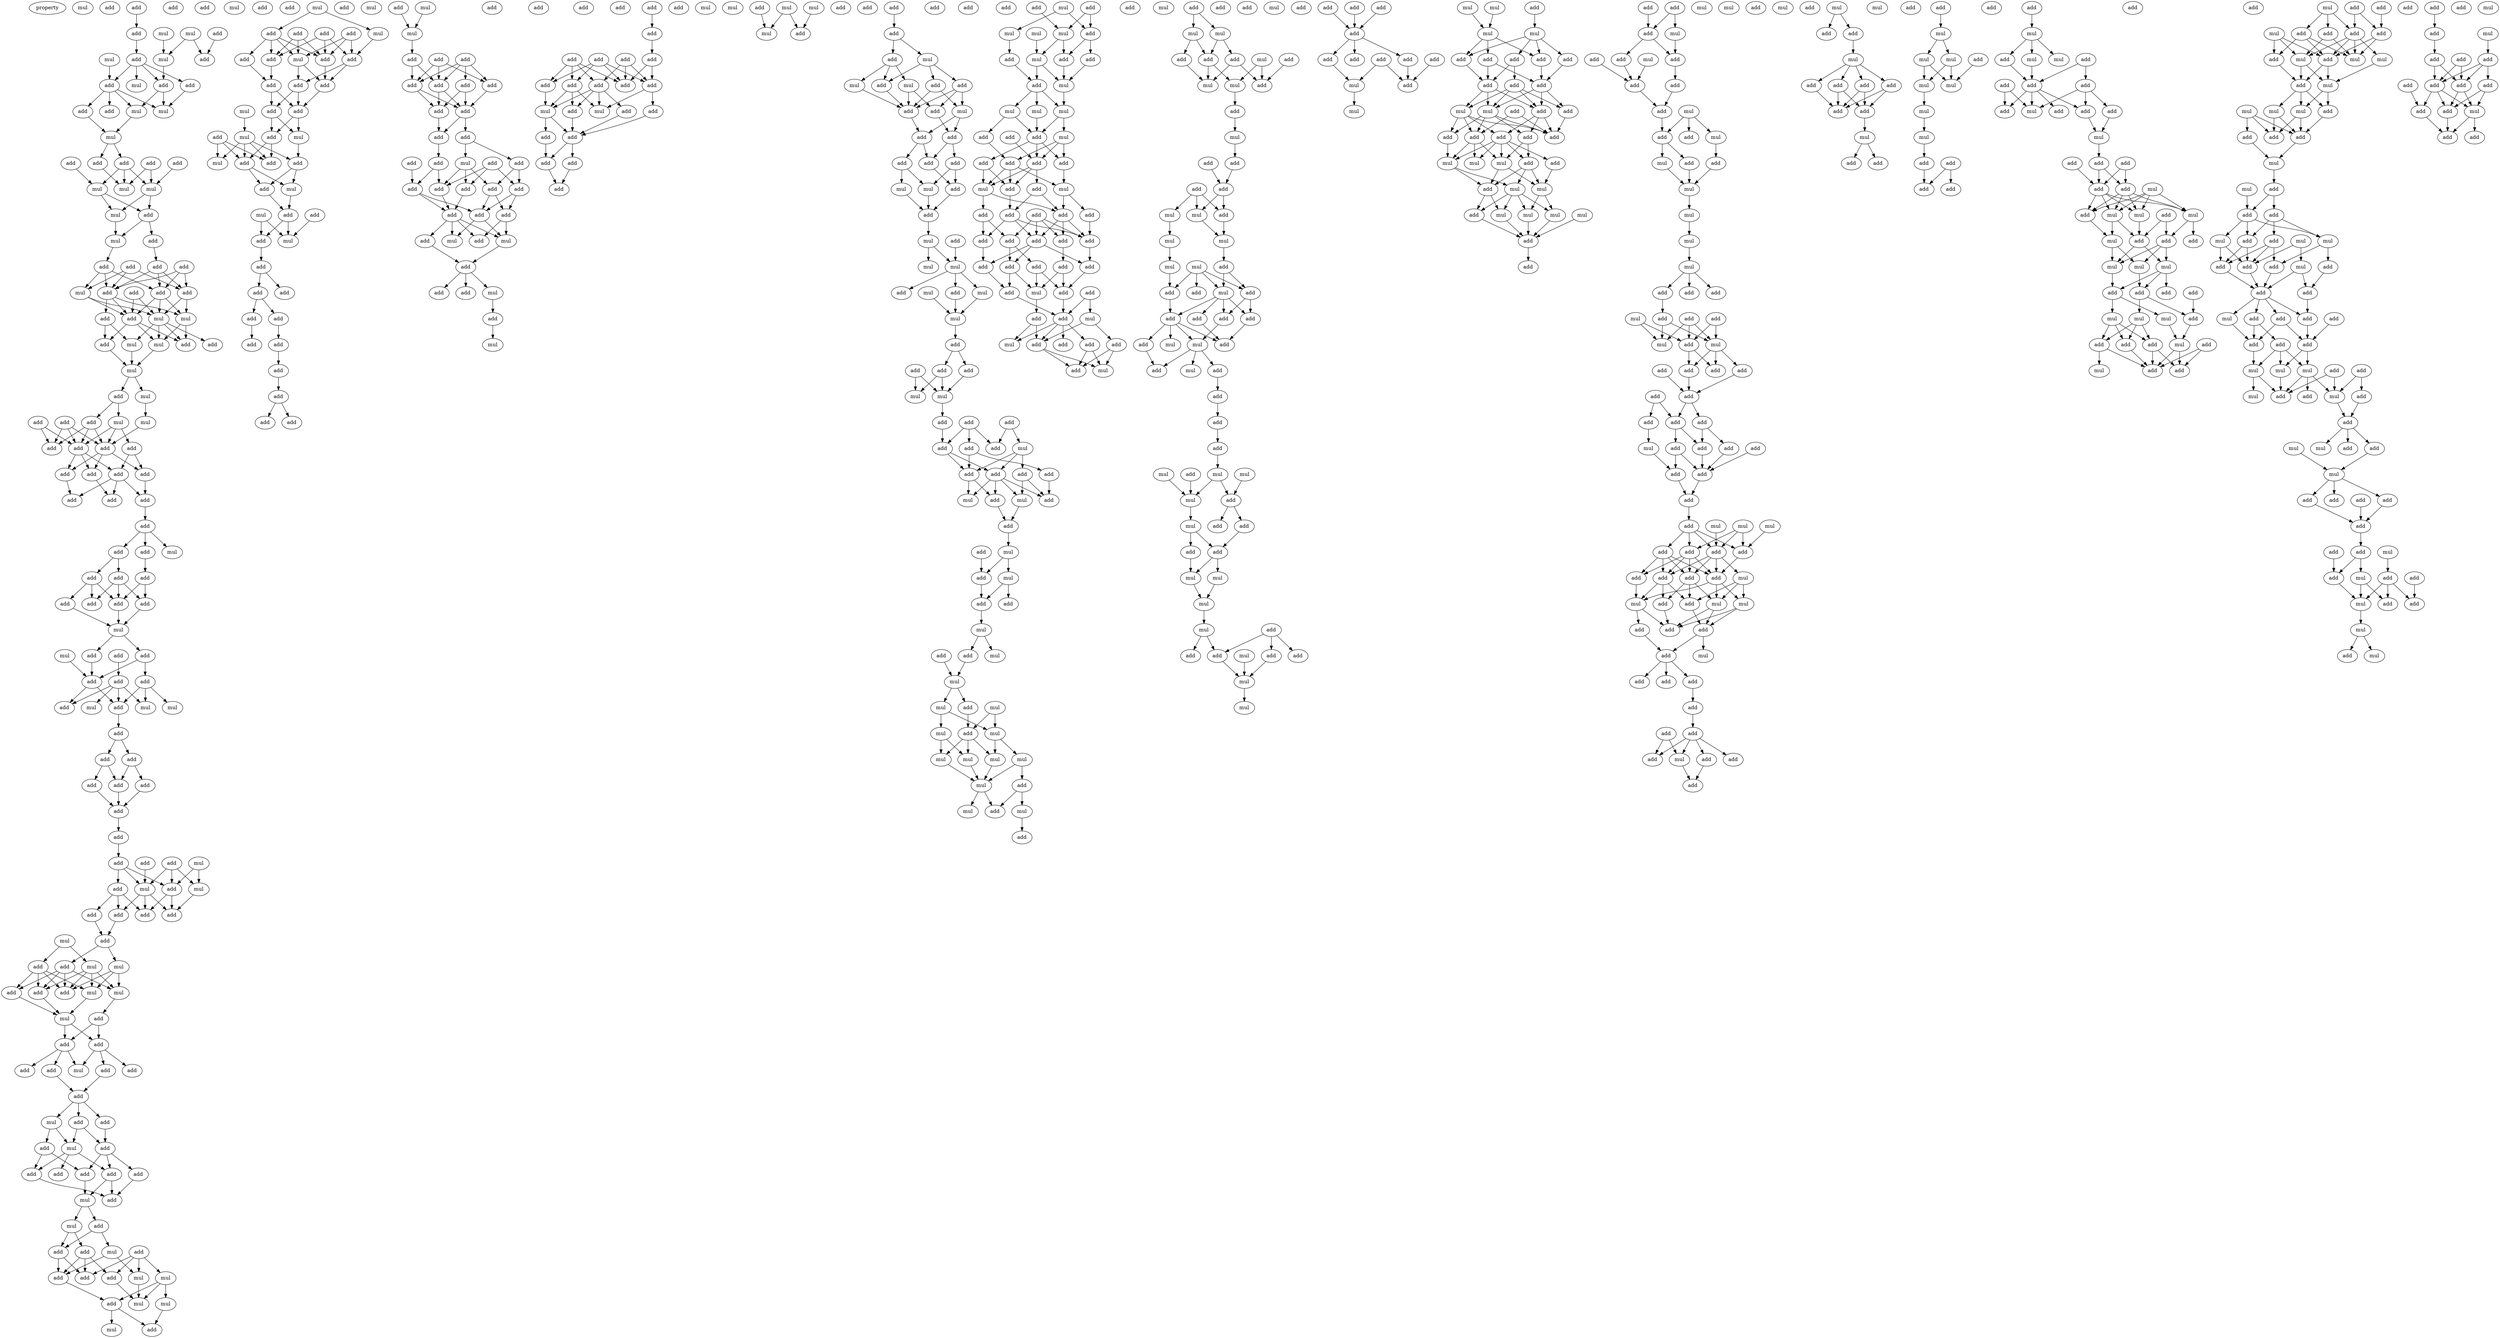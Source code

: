 digraph {
    node [fontcolor=black]
    property [mul=2,lf=1.5]
    0 [ label = mul ];
    1 [ label = add ];
    2 [ label = add ];
    3 [ label = add ];
    4 [ label = mul ];
    5 [ label = mul ];
    6 [ label = add ];
    7 [ label = mul ];
    8 [ label = mul ];
    9 [ label = add ];
    10 [ label = add ];
    11 [ label = add ];
    12 [ label = mul ];
    13 [ label = add ];
    14 [ label = add ];
    15 [ label = add ];
    16 [ label = add ];
    17 [ label = mul ];
    18 [ label = mul ];
    19 [ label = mul ];
    20 [ label = add ];
    21 [ label = add ];
    22 [ label = add ];
    23 [ label = add ];
    24 [ label = add ];
    25 [ label = mul ];
    26 [ label = mul ];
    27 [ label = mul ];
    28 [ label = add ];
    29 [ label = add ];
    30 [ label = mul ];
    31 [ label = mul ];
    32 [ label = add ];
    33 [ label = add ];
    34 [ label = add ];
    35 [ label = add ];
    36 [ label = add ];
    37 [ label = add ];
    38 [ label = mul ];
    39 [ label = add ];
    40 [ label = add ];
    41 [ label = add ];
    42 [ label = mul ];
    43 [ label = mul ];
    44 [ label = add ];
    45 [ label = add ];
    46 [ label = add ];
    47 [ label = add ];
    48 [ label = add ];
    49 [ label = mul ];
    50 [ label = mul ];
    51 [ label = mul ];
    52 [ label = add ];
    53 [ label = mul ];
    54 [ label = add ];
    55 [ label = mul ];
    56 [ label = add ];
    57 [ label = mul ];
    58 [ label = add ];
    59 [ label = add ];
    60 [ label = add ];
    61 [ label = add ];
    62 [ label = add ];
    63 [ label = add ];
    64 [ label = add ];
    65 [ label = add ];
    66 [ label = add ];
    67 [ label = add ];
    68 [ label = add ];
    69 [ label = add ];
    70 [ label = add ];
    71 [ label = add ];
    72 [ label = add ];
    73 [ label = mul ];
    74 [ label = add ];
    75 [ label = add ];
    76 [ label = mul ];
    77 [ label = add ];
    78 [ label = add ];
    79 [ label = add ];
    80 [ label = add ];
    81 [ label = add ];
    82 [ label = add ];
    83 [ label = add ];
    84 [ label = mul ];
    85 [ label = add ];
    86 [ label = add ];
    87 [ label = add ];
    88 [ label = mul ];
    89 [ label = add ];
    90 [ label = add ];
    91 [ label = add ];
    92 [ label = mul ];
    93 [ label = mul ];
    94 [ label = mul ];
    95 [ label = add ];
    96 [ label = add ];
    97 [ label = add ];
    98 [ label = add ];
    99 [ label = add ];
    100 [ label = add ];
    101 [ label = add ];
    102 [ label = add ];
    103 [ label = add ];
    104 [ label = add ];
    105 [ label = add ];
    106 [ label = add ];
    107 [ label = mul ];
    108 [ label = add ];
    109 [ label = mul ];
    110 [ label = add ];
    111 [ label = mul ];
    112 [ label = add ];
    113 [ label = add ];
    114 [ label = add ];
    115 [ label = add ];
    116 [ label = add ];
    117 [ label = add ];
    118 [ label = mul ];
    119 [ label = mul ];
    120 [ label = add ];
    121 [ label = add ];
    122 [ label = mul ];
    123 [ label = add ];
    124 [ label = add ];
    125 [ label = mul ];
    126 [ label = mul ];
    127 [ label = add ];
    128 [ label = add ];
    129 [ label = mul ];
    130 [ label = add ];
    131 [ label = add ];
    132 [ label = add ];
    133 [ label = add ];
    134 [ label = add ];
    135 [ label = add ];
    136 [ label = mul ];
    137 [ label = add ];
    138 [ label = add ];
    139 [ label = mul ];
    140 [ label = add ];
    141 [ label = mul ];
    142 [ label = add ];
    143 [ label = add ];
    144 [ label = add ];
    145 [ label = add ];
    146 [ label = add ];
    147 [ label = add ];
    148 [ label = add ];
    149 [ label = mul ];
    150 [ label = add ];
    151 [ label = add ];
    152 [ label = mul ];
    153 [ label = add ];
    154 [ label = add ];
    155 [ label = add ];
    156 [ label = mul ];
    157 [ label = add ];
    158 [ label = mul ];
    159 [ label = mul ];
    160 [ label = add ];
    161 [ label = add ];
    162 [ label = mul ];
    163 [ label = mul ];
    164 [ label = add ];
    165 [ label = add ];
    166 [ label = mul ];
    167 [ label = add ];
    168 [ label = mul ];
    169 [ label = add ];
    170 [ label = add ];
    171 [ label = add ];
    172 [ label = mul ];
    173 [ label = add ];
    174 [ label = add ];
    175 [ label = add ];
    176 [ label = mul ];
    177 [ label = add ];
    178 [ label = add ];
    179 [ label = add ];
    180 [ label = add ];
    181 [ label = add ];
    182 [ label = add ];
    183 [ label = add ];
    184 [ label = mul ];
    185 [ label = mul ];
    186 [ label = add ];
    187 [ label = mul ];
    188 [ label = add ];
    189 [ label = mul ];
    190 [ label = add ];
    191 [ label = add ];
    192 [ label = add ];
    193 [ label = add ];
    194 [ label = mul ];
    195 [ label = mul ];
    196 [ label = add ];
    197 [ label = add ];
    198 [ label = add ];
    199 [ label = add ];
    200 [ label = mul ];
    201 [ label = mul ];
    202 [ label = add ];
    203 [ label = add ];
    204 [ label = add ];
    205 [ label = add ];
    206 [ label = add ];
    207 [ label = add ];
    208 [ label = add ];
    209 [ label = add ];
    210 [ label = add ];
    211 [ label = add ];
    212 [ label = add ];
    213 [ label = mul ];
    214 [ label = add ];
    215 [ label = mul ];
    216 [ label = add ];
    217 [ label = add ];
    218 [ label = add ];
    219 [ label = add ];
    220 [ label = add ];
    221 [ label = add ];
    222 [ label = add ];
    223 [ label = add ];
    224 [ label = add ];
    225 [ label = add ];
    226 [ label = add ];
    227 [ label = add ];
    228 [ label = add ];
    229 [ label = add ];
    230 [ label = add ];
    231 [ label = mul ];
    232 [ label = add ];
    233 [ label = add ];
    234 [ label = add ];
    235 [ label = add ];
    236 [ label = add ];
    237 [ label = add ];
    238 [ label = add ];
    239 [ label = add ];
    240 [ label = add ];
    241 [ label = mul ];
    242 [ label = add ];
    243 [ label = mul ];
    244 [ label = add ];
    245 [ label = add ];
    246 [ label = add ];
    247 [ label = add ];
    248 [ label = add ];
    249 [ label = add ];
    250 [ label = mul ];
    251 [ label = add ];
    252 [ label = mul ];
    253 [ label = add ];
    254 [ label = add ];
    255 [ label = add ];
    256 [ label = add ];
    257 [ label = add ];
    258 [ label = add ];
    259 [ label = add ];
    260 [ label = add ];
    261 [ label = add ];
    262 [ label = add ];
    263 [ label = add ];
    264 [ label = add ];
    265 [ label = add ];
    266 [ label = add ];
    267 [ label = mul ];
    268 [ label = add ];
    269 [ label = mul ];
    270 [ label = add ];
    271 [ label = add ];
    272 [ label = add ];
    273 [ label = mul ];
    274 [ label = add ];
    275 [ label = mul ];
    276 [ label = add ];
    277 [ label = add ];
    278 [ label = mul ];
    279 [ label = mul ];
    280 [ label = add ];
    281 [ label = mul ];
    282 [ label = add ];
    283 [ label = add ];
    284 [ label = add ];
    285 [ label = add ];
    286 [ label = add ];
    287 [ label = mul ];
    288 [ label = add ];
    289 [ label = add ];
    290 [ label = mul ];
    291 [ label = add ];
    292 [ label = mul ];
    293 [ label = add ];
    294 [ label = mul ];
    295 [ label = add ];
    296 [ label = add ];
    297 [ label = add ];
    298 [ label = add ];
    299 [ label = add ];
    300 [ label = add ];
    301 [ label = add ];
    302 [ label = mul ];
    303 [ label = add ];
    304 [ label = mul ];
    305 [ label = add ];
    306 [ label = add ];
    307 [ label = mul ];
    308 [ label = mul ];
    309 [ label = mul ];
    310 [ label = add ];
    311 [ label = mul ];
    312 [ label = add ];
    313 [ label = mul ];
    314 [ label = add ];
    315 [ label = mul ];
    316 [ label = add ];
    317 [ label = add ];
    318 [ label = add ];
    319 [ label = add ];
    320 [ label = mul ];
    321 [ label = mul ];
    322 [ label = add ];
    323 [ label = add ];
    324 [ label = add ];
    325 [ label = mul ];
    326 [ label = add ];
    327 [ label = add ];
    328 [ label = add ];
    329 [ label = add ];
    330 [ label = add ];
    331 [ label = add ];
    332 [ label = add ];
    333 [ label = mul ];
    334 [ label = add ];
    335 [ label = mul ];
    336 [ label = add ];
    337 [ label = add ];
    338 [ label = mul ];
    339 [ label = add ];
    340 [ label = add ];
    341 [ label = mul ];
    342 [ label = add ];
    343 [ label = add ];
    344 [ label = mul ];
    345 [ label = add ];
    346 [ label = add ];
    347 [ label = mul ];
    348 [ label = mul ];
    349 [ label = mul ];
    350 [ label = add ];
    351 [ label = mul ];
    352 [ label = add ];
    353 [ label = mul ];
    354 [ label = mul ];
    355 [ label = add ];
    356 [ label = add ];
    357 [ label = mul ];
    358 [ label = mul ];
    359 [ label = mul ];
    360 [ label = mul ];
    361 [ label = mul ];
    362 [ label = add ];
    363 [ label = mul ];
    364 [ label = add ];
    365 [ label = mul ];
    366 [ label = add ];
    367 [ label = add ];
    368 [ label = add ];
    369 [ label = mul ];
    370 [ label = add ];
    371 [ label = mul ];
    372 [ label = mul ];
    373 [ label = mul ];
    374 [ label = add ];
    375 [ label = add ];
    376 [ label = add ];
    377 [ label = mul ];
    378 [ label = add ];
    379 [ label = mul ];
    380 [ label = mul ];
    381 [ label = mul ];
    382 [ label = mul ];
    383 [ label = mul ];
    384 [ label = add ];
    385 [ label = add ];
    386 [ label = add ];
    387 [ label = add ];
    388 [ label = add ];
    389 [ label = add ];
    390 [ label = add ];
    391 [ label = add ];
    392 [ label = mul ];
    393 [ label = add ];
    394 [ label = mul ];
    395 [ label = add ];
    396 [ label = add ];
    397 [ label = add ];
    398 [ label = add ];
    399 [ label = add ];
    400 [ label = add ];
    401 [ label = add ];
    402 [ label = add ];
    403 [ label = add ];
    404 [ label = add ];
    405 [ label = add ];
    406 [ label = add ];
    407 [ label = add ];
    408 [ label = add ];
    409 [ label = add ];
    410 [ label = mul ];
    411 [ label = add ];
    412 [ label = add ];
    413 [ label = add ];
    414 [ label = add ];
    415 [ label = add ];
    416 [ label = mul ];
    417 [ label = add ];
    418 [ label = mul ];
    419 [ label = add ];
    420 [ label = add ];
    421 [ label = add ];
    422 [ label = add ];
    423 [ label = add ];
    424 [ label = mul ];
    425 [ label = mul ];
    426 [ label = add ];
    427 [ label = mul ];
    428 [ label = mul ];
    429 [ label = add ];
    430 [ label = add ];
    431 [ label = mul ];
    432 [ label = add ];
    433 [ label = add ];
    434 [ label = mul ];
    435 [ label = mul ];
    436 [ label = add ];
    437 [ label = add ];
    438 [ label = mul ];
    439 [ label = add ];
    440 [ label = add ];
    441 [ label = add ];
    442 [ label = add ];
    443 [ label = add ];
    444 [ label = add ];
    445 [ label = mul ];
    446 [ label = mul ];
    447 [ label = add ];
    448 [ label = mul ];
    449 [ label = mul ];
    450 [ label = mul ];
    451 [ label = add ];
    452 [ label = mul ];
    453 [ label = add ];
    454 [ label = add ];
    455 [ label = mul ];
    456 [ label = add ];
    457 [ label = add ];
    458 [ label = add ];
    459 [ label = add ];
    460 [ label = add ];
    461 [ label = mul ];
    462 [ label = mul ];
    463 [ label = add ];
    464 [ label = add ];
    465 [ label = add ];
    466 [ label = add ];
    467 [ label = mul ];
    468 [ label = add ];
    469 [ label = add ];
    470 [ label = add ];
    471 [ label = mul ];
    472 [ label = mul ];
    473 [ label = mul ];
    474 [ label = add ];
    475 [ label = mul ];
    476 [ label = mul ];
    477 [ label = add ];
    478 [ label = add ];
    479 [ label = add ];
    480 [ label = mul ];
    481 [ label = add ];
    482 [ label = add ];
    483 [ label = mul ];
    484 [ label = mul ];
    485 [ label = mul ];
    486 [ label = add ];
    487 [ label = mul ];
    488 [ label = add ];
    489 [ label = add ];
    490 [ label = add ];
    491 [ label = add ];
    492 [ label = mul ];
    493 [ label = mul ];
    494 [ label = add ];
    495 [ label = add ];
    496 [ label = mul ];
    497 [ label = add ];
    498 [ label = add ];
    499 [ label = add ];
    500 [ label = add ];
    501 [ label = add ];
    502 [ label = add ];
    503 [ label = add ];
    504 [ label = add ];
    505 [ label = mul ];
    506 [ label = add ];
    507 [ label = mul ];
    508 [ label = mul ];
    509 [ label = mul ];
    510 [ label = add ];
    511 [ label = mul ];
    512 [ label = mul ];
    513 [ label = add ];
    514 [ label = add ];
    515 [ label = add ];
    516 [ label = add ];
    517 [ label = add ];
    518 [ label = add ];
    519 [ label = add ];
    520 [ label = add ];
    521 [ label = add ];
    522 [ label = mul ];
    523 [ label = add ];
    524 [ label = add ];
    525 [ label = mul ];
    526 [ label = add ];
    527 [ label = add ];
    528 [ label = add ];
    529 [ label = add ];
    530 [ label = add ];
    531 [ label = add ];
    532 [ label = mul ];
    533 [ label = add ];
    534 [ label = mul ];
    535 [ label = mul ];
    536 [ label = add ];
    537 [ label = mul ];
    538 [ label = mul ];
    539 [ label = mul ];
    540 [ label = mul ];
    541 [ label = mul ];
    542 [ label = mul ];
    543 [ label = add ];
    544 [ label = add ];
    545 [ label = add ];
    546 [ label = add ];
    547 [ label = add ];
    548 [ label = mul ];
    549 [ label = add ];
    550 [ label = add ];
    551 [ label = add ];
    552 [ label = add ];
    553 [ label = mul ];
    554 [ label = mul ];
    555 [ label = add ];
    556 [ label = add ];
    557 [ label = mul ];
    558 [ label = add ];
    559 [ label = add ];
    560 [ label = mul ];
    561 [ label = add ];
    562 [ label = add ];
    563 [ label = mul ];
    564 [ label = add ];
    565 [ label = add ];
    566 [ label = mul ];
    567 [ label = mul ];
    568 [ label = mul ];
    569 [ label = mul ];
    570 [ label = mul ];
    571 [ label = add ];
    572 [ label = add ];
    573 [ label = add ];
    574 [ label = add ];
    575 [ label = mul ];
    576 [ label = add ];
    577 [ label = add ];
    578 [ label = add ];
    579 [ label = mul ];
    580 [ label = mul ];
    581 [ label = add ];
    582 [ label = add ];
    583 [ label = add ];
    584 [ label = add ];
    585 [ label = add ];
    586 [ label = add ];
    587 [ label = add ];
    588 [ label = add ];
    589 [ label = add ];
    590 [ label = mul ];
    591 [ label = add ];
    592 [ label = add ];
    593 [ label = add ];
    594 [ label = add ];
    595 [ label = add ];
    596 [ label = add ];
    597 [ label = add ];
    598 [ label = mul ];
    599 [ label = mul ];
    600 [ label = mul ];
    601 [ label = add ];
    602 [ label = add ];
    603 [ label = add ];
    604 [ label = add ];
    605 [ label = add ];
    606 [ label = add ];
    607 [ label = add ];
    608 [ label = add ];
    609 [ label = add ];
    610 [ label = mul ];
    611 [ label = add ];
    612 [ label = add ];
    613 [ label = mul ];
    614 [ label = mul ];
    615 [ label = mul ];
    616 [ label = add ];
    617 [ label = mul ];
    618 [ label = add ];
    619 [ label = add ];
    620 [ label = mul ];
    621 [ label = add ];
    622 [ label = add ];
    623 [ label = add ];
    624 [ label = add ];
    625 [ label = add ];
    626 [ label = add ];
    627 [ label = add ];
    628 [ label = add ];
    629 [ label = add ];
    630 [ label = add ];
    631 [ label = mul ];
    632 [ label = add ];
    633 [ label = add ];
    634 [ label = mul ];
    635 [ label = add ];
    636 [ label = add ];
    637 [ label = mul ];
    638 [ label = add ];
    639 [ label = add ];
    640 [ label = add ];
    641 [ label = add ];
    642 [ label = add ];
    643 [ label = add ];
    644 [ label = mul ];
    645 [ label = add ];
    646 [ label = mul ];
    647 [ label = add ];
    648 [ label = add ];
    649 [ label = add ];
    650 [ label = mul ];
    651 [ label = mul ];
    652 [ label = add ];
    653 [ label = mul ];
    654 [ label = mul ];
    655 [ label = mul ];
    656 [ label = mul ];
    657 [ label = add ];
    658 [ label = mul ];
    659 [ label = add ];
    660 [ label = add ];
    661 [ label = add ];
    662 [ label = add ];
    663 [ label = add ];
    664 [ label = mul ];
    665 [ label = add ];
    666 [ label = add ];
    667 [ label = mul ];
    668 [ label = mul ];
    669 [ label = add ];
    670 [ label = add ];
    671 [ label = add ];
    672 [ label = add ];
    673 [ label = add ];
    674 [ label = mul ];
    675 [ label = add ];
    676 [ label = add ];
    677 [ label = add ];
    678 [ label = mul ];
    679 [ label = add ];
    680 [ label = add ];
    681 [ label = add ];
    682 [ label = add ];
    683 [ label = mul ];
    684 [ label = add ];
    685 [ label = add ];
    686 [ label = mul ];
    687 [ label = add ];
    688 [ label = add ];
    689 [ label = mul ];
    690 [ label = mul ];
    691 [ label = mul ];
    692 [ label = add ];
    693 [ label = add ];
    694 [ label = add ];
    695 [ label = mul ];
    696 [ label = mul ];
    697 [ label = mul ];
    698 [ label = add ];
    699 [ label = add ];
    700 [ label = add ];
    701 [ label = add ];
    702 [ label = add ];
    703 [ label = mul ];
    704 [ label = mul ];
    705 [ label = mul ];
    706 [ label = mul ];
    707 [ label = add ];
    708 [ label = add ];
    709 [ label = add ];
    710 [ label = add ];
    711 [ label = add ];
    712 [ label = mul ];
    713 [ label = add ];
    714 [ label = add ];
    715 [ label = mul ];
    716 [ label = add ];
    717 [ label = add ];
    718 [ label = add ];
    719 [ label = add ];
    720 [ label = add ];
    721 [ label = mul ];
    722 [ label = mul ];
    723 [ label = add ];
    724 [ label = add ];
    725 [ label = mul ];
    726 [ label = mul ];
    727 [ label = mul ];
    728 [ label = add ];
    729 [ label = mul ];
    730 [ label = mul ];
    731 [ label = mul ];
    732 [ label = add ];
    733 [ label = add ];
    734 [ label = add ];
    735 [ label = add ];
    736 [ label = mul ];
    737 [ label = mul ];
    738 [ label = add ];
    739 [ label = add ];
    740 [ label = add ];
    741 [ label = mul ];
    742 [ label = add ];
    743 [ label = mul ];
    744 [ label = add ];
    745 [ label = mul ];
    746 [ label = add ];
    747 [ label = add ];
    748 [ label = add ];
    749 [ label = mul ];
    750 [ label = add ];
    751 [ label = add ];
    752 [ label = add ];
    753 [ label = mul ];
    754 [ label = add ];
    755 [ label = add ];
    756 [ label = add ];
    757 [ label = add ];
    758 [ label = add ];
    759 [ label = add ];
    760 [ label = add ];
    761 [ label = mul ];
    762 [ label = add ];
    763 [ label = mul ];
    764 [ label = mul ];
    765 [ label = add ];
    766 [ label = mul ];
    767 [ label = mul ];
    768 [ label = add ];
    769 [ label = add ];
    770 [ label = add ];
    771 [ label = add ];
    772 [ label = mul ];
    773 [ label = add ];
    774 [ label = mul ];
    775 [ label = add ];
    776 [ label = add ];
    777 [ label = mul ];
    778 [ label = add ];
    779 [ label = add ];
    780 [ label = add ];
    781 [ label = add ];
    782 [ label = add ];
    783 [ label = add ];
    784 [ label = add ];
    785 [ label = mul ];
    786 [ label = add ];
    787 [ label = mul ];
    788 [ label = add ];
    789 [ label = add ];
    790 [ label = add ];
    791 [ label = mul ];
    792 [ label = add ];
    793 [ label = mul ];
    794 [ label = add ];
    795 [ label = add ];
    796 [ label = mul ];
    797 [ label = mul ];
    798 [ label = add ];
    799 [ label = add ];
    800 [ label = add ];
    801 [ label = add ];
    802 [ label = add ];
    803 [ label = add ];
    804 [ label = add ];
    805 [ label = add ];
    806 [ label = add ];
    807 [ label = add ];
    808 [ label = add ];
    809 [ label = mul ];
    810 [ label = add ];
    811 [ label = add ];
    812 [ label = mul ];
    2 -> 6 [ name = 0 ];
    3 -> 9 [ name = 1 ];
    4 -> 7 [ name = 2 ];
    5 -> 7 [ name = 3 ];
    5 -> 9 [ name = 4 ];
    6 -> 10 [ name = 5 ];
    7 -> 13 [ name = 6 ];
    8 -> 11 [ name = 7 ];
    10 -> 11 [ name = 8 ];
    10 -> 12 [ name = 9 ];
    10 -> 13 [ name = 10 ];
    10 -> 14 [ name = 11 ];
    11 -> 15 [ name = 12 ];
    11 -> 16 [ name = 13 ];
    11 -> 17 [ name = 14 ];
    11 -> 18 [ name = 15 ];
    13 -> 17 [ name = 16 ];
    13 -> 18 [ name = 17 ];
    14 -> 18 [ name = 18 ];
    15 -> 19 [ name = 19 ];
    17 -> 19 [ name = 20 ];
    19 -> 20 [ name = 21 ];
    19 -> 21 [ name = 22 ];
    20 -> 26 [ name = 23 ];
    21 -> 25 [ name = 24 ];
    21 -> 26 [ name = 25 ];
    21 -> 27 [ name = 26 ];
    22 -> 25 [ name = 27 ];
    23 -> 25 [ name = 28 ];
    23 -> 26 [ name = 29 ];
    24 -> 27 [ name = 30 ];
    25 -> 29 [ name = 31 ];
    25 -> 30 [ name = 32 ];
    27 -> 29 [ name = 33 ];
    27 -> 30 [ name = 34 ];
    29 -> 31 [ name = 35 ];
    29 -> 32 [ name = 36 ];
    30 -> 31 [ name = 37 ];
    31 -> 35 [ name = 38 ];
    32 -> 33 [ name = 39 ];
    33 -> 37 [ name = 40 ];
    33 -> 39 [ name = 41 ];
    33 -> 41 [ name = 42 ];
    34 -> 37 [ name = 43 ];
    34 -> 38 [ name = 44 ];
    34 -> 41 [ name = 45 ];
    35 -> 37 [ name = 46 ];
    35 -> 38 [ name = 47 ];
    35 -> 39 [ name = 48 ];
    36 -> 37 [ name = 49 ];
    36 -> 39 [ name = 50 ];
    36 -> 41 [ name = 51 ];
    37 -> 43 [ name = 52 ];
    37 -> 44 [ name = 53 ];
    37 -> 45 [ name = 54 ];
    38 -> 42 [ name = 55 ];
    38 -> 44 [ name = 56 ];
    39 -> 42 [ name = 57 ];
    39 -> 43 [ name = 58 ];
    39 -> 44 [ name = 59 ];
    40 -> 42 [ name = 60 ];
    40 -> 44 [ name = 61 ];
    41 -> 42 [ name = 62 ];
    41 -> 43 [ name = 63 ];
    42 -> 46 [ name = 64 ];
    42 -> 47 [ name = 65 ];
    42 -> 49 [ name = 66 ];
    42 -> 50 [ name = 67 ];
    43 -> 47 [ name = 68 ];
    43 -> 50 [ name = 69 ];
    44 -> 47 [ name = 70 ];
    44 -> 48 [ name = 71 ];
    44 -> 50 [ name = 72 ];
    45 -> 48 [ name = 73 ];
    45 -> 49 [ name = 74 ];
    48 -> 51 [ name = 75 ];
    49 -> 51 [ name = 76 ];
    50 -> 51 [ name = 77 ];
    51 -> 52 [ name = 78 ];
    51 -> 53 [ name = 79 ];
    52 -> 57 [ name = 80 ];
    52 -> 58 [ name = 81 ];
    53 -> 55 [ name = 82 ];
    54 -> 60 [ name = 83 ];
    54 -> 61 [ name = 84 ];
    54 -> 62 [ name = 85 ];
    55 -> 62 [ name = 86 ];
    56 -> 60 [ name = 87 ];
    56 -> 61 [ name = 88 ];
    57 -> 59 [ name = 89 ];
    57 -> 61 [ name = 90 ];
    57 -> 62 [ name = 91 ];
    58 -> 60 [ name = 92 ];
    58 -> 61 [ name = 93 ];
    58 -> 62 [ name = 94 ];
    59 -> 63 [ name = 95 ];
    59 -> 65 [ name = 96 ];
    61 -> 63 [ name = 97 ];
    61 -> 64 [ name = 98 ];
    61 -> 66 [ name = 99 ];
    62 -> 64 [ name = 100 ];
    62 -> 65 [ name = 101 ];
    62 -> 66 [ name = 102 ];
    63 -> 68 [ name = 103 ];
    63 -> 69 [ name = 104 ];
    63 -> 70 [ name = 105 ];
    64 -> 70 [ name = 106 ];
    65 -> 68 [ name = 107 ];
    66 -> 69 [ name = 108 ];
    68 -> 71 [ name = 109 ];
    71 -> 72 [ name = 110 ];
    71 -> 74 [ name = 111 ];
    71 -> 76 [ name = 112 ];
    72 -> 78 [ name = 113 ];
    74 -> 77 [ name = 114 ];
    74 -> 79 [ name = 115 ];
    77 -> 80 [ name = 116 ];
    77 -> 82 [ name = 117 ];
    77 -> 83 [ name = 118 ];
    78 -> 81 [ name = 119 ];
    78 -> 83 [ name = 120 ];
    79 -> 80 [ name = 121 ];
    79 -> 81 [ name = 122 ];
    79 -> 83 [ name = 123 ];
    81 -> 84 [ name = 124 ];
    82 -> 84 [ name = 125 ];
    83 -> 84 [ name = 126 ];
    84 -> 85 [ name = 127 ];
    84 -> 87 [ name = 128 ];
    85 -> 91 [ name = 129 ];
    86 -> 89 [ name = 130 ];
    87 -> 90 [ name = 131 ];
    87 -> 91 [ name = 132 ];
    88 -> 91 [ name = 133 ];
    89 -> 92 [ name = 134 ];
    89 -> 93 [ name = 135 ];
    89 -> 95 [ name = 136 ];
    89 -> 96 [ name = 137 ];
    90 -> 92 [ name = 138 ];
    90 -> 94 [ name = 139 ];
    90 -> 96 [ name = 140 ];
    91 -> 95 [ name = 141 ];
    91 -> 96 [ name = 142 ];
    96 -> 97 [ name = 143 ];
    97 -> 98 [ name = 144 ];
    97 -> 99 [ name = 145 ];
    98 -> 101 [ name = 146 ];
    98 -> 102 [ name = 147 ];
    99 -> 100 [ name = 148 ];
    99 -> 101 [ name = 149 ];
    100 -> 103 [ name = 150 ];
    101 -> 103 [ name = 151 ];
    102 -> 103 [ name = 152 ];
    103 -> 104 [ name = 153 ];
    104 -> 105 [ name = 154 ];
    105 -> 110 [ name = 155 ];
    105 -> 111 [ name = 156 ];
    105 -> 112 [ name = 157 ];
    106 -> 111 [ name = 158 ];
    107 -> 109 [ name = 159 ];
    107 -> 112 [ name = 160 ];
    108 -> 109 [ name = 161 ];
    108 -> 111 [ name = 162 ];
    108 -> 112 [ name = 163 ];
    109 -> 116 [ name = 164 ];
    110 -> 113 [ name = 165 ];
    110 -> 114 [ name = 166 ];
    110 -> 115 [ name = 167 ];
    111 -> 113 [ name = 168 ];
    111 -> 114 [ name = 169 ];
    111 -> 116 [ name = 170 ];
    112 -> 114 [ name = 171 ];
    112 -> 116 [ name = 172 ];
    113 -> 117 [ name = 173 ];
    115 -> 117 [ name = 174 ];
    117 -> 121 [ name = 175 ];
    117 -> 122 [ name = 176 ];
    118 -> 119 [ name = 177 ];
    118 -> 120 [ name = 178 ];
    119 -> 124 [ name = 179 ];
    119 -> 125 [ name = 180 ];
    119 -> 126 [ name = 181 ];
    119 -> 127 [ name = 182 ];
    120 -> 123 [ name = 183 ];
    120 -> 124 [ name = 184 ];
    120 -> 125 [ name = 185 ];
    120 -> 127 [ name = 186 ];
    121 -> 123 [ name = 187 ];
    121 -> 124 [ name = 188 ];
    121 -> 126 [ name = 189 ];
    121 -> 127 [ name = 190 ];
    122 -> 125 [ name = 191 ];
    122 -> 126 [ name = 192 ];
    122 -> 127 [ name = 193 ];
    123 -> 129 [ name = 194 ];
    124 -> 129 [ name = 195 ];
    125 -> 129 [ name = 196 ];
    126 -> 128 [ name = 197 ];
    128 -> 130 [ name = 198 ];
    128 -> 131 [ name = 199 ];
    129 -> 130 [ name = 200 ];
    129 -> 131 [ name = 201 ];
    130 -> 133 [ name = 202 ];
    130 -> 134 [ name = 203 ];
    130 -> 136 [ name = 204 ];
    131 -> 132 [ name = 205 ];
    131 -> 135 [ name = 206 ];
    131 -> 136 [ name = 207 ];
    133 -> 137 [ name = 208 ];
    135 -> 137 [ name = 209 ];
    137 -> 138 [ name = 210 ];
    137 -> 139 [ name = 211 ];
    137 -> 140 [ name = 212 ];
    138 -> 143 [ name = 213 ];
    139 -> 141 [ name = 214 ];
    139 -> 142 [ name = 215 ];
    140 -> 141 [ name = 216 ];
    140 -> 143 [ name = 217 ];
    141 -> 144 [ name = 218 ];
    141 -> 146 [ name = 219 ];
    141 -> 148 [ name = 220 ];
    142 -> 146 [ name = 221 ];
    142 -> 147 [ name = 222 ];
    143 -> 144 [ name = 223 ];
    143 -> 145 [ name = 224 ];
    143 -> 147 [ name = 225 ];
    144 -> 149 [ name = 226 ];
    144 -> 150 [ name = 227 ];
    145 -> 150 [ name = 228 ];
    146 -> 150 [ name = 229 ];
    147 -> 149 [ name = 230 ];
    149 -> 151 [ name = 231 ];
    149 -> 152 [ name = 232 ];
    151 -> 154 [ name = 233 ];
    151 -> 156 [ name = 234 ];
    152 -> 153 [ name = 235 ];
    152 -> 154 [ name = 236 ];
    153 -> 157 [ name = 237 ];
    153 -> 160 [ name = 238 ];
    153 -> 161 [ name = 239 ];
    154 -> 157 [ name = 240 ];
    154 -> 160 [ name = 241 ];
    155 -> 158 [ name = 242 ];
    155 -> 159 [ name = 243 ];
    155 -> 160 [ name = 244 ];
    155 -> 161 [ name = 245 ];
    156 -> 157 [ name = 246 ];
    156 -> 158 [ name = 247 ];
    157 -> 164 [ name = 248 ];
    158 -> 163 [ name = 249 ];
    159 -> 162 [ name = 250 ];
    159 -> 163 [ name = 251 ];
    159 -> 164 [ name = 252 ];
    161 -> 163 [ name = 253 ];
    162 -> 165 [ name = 254 ];
    164 -> 165 [ name = 255 ];
    164 -> 166 [ name = 256 ];
    168 -> 170 [ name = 257 ];
    168 -> 172 [ name = 258 ];
    169 -> 175 [ name = 259 ];
    169 -> 176 [ name = 260 ];
    169 -> 178 [ name = 261 ];
    170 -> 174 [ name = 262 ];
    170 -> 175 [ name = 263 ];
    170 -> 176 [ name = 264 ];
    170 -> 178 [ name = 265 ];
    171 -> 176 [ name = 266 ];
    171 -> 177 [ name = 267 ];
    171 -> 178 [ name = 268 ];
    172 -> 177 [ name = 269 ];
    173 -> 175 [ name = 270 ];
    173 -> 177 [ name = 271 ];
    173 -> 178 [ name = 272 ];
    174 -> 180 [ name = 273 ];
    175 -> 180 [ name = 274 ];
    176 -> 179 [ name = 275 ];
    176 -> 181 [ name = 276 ];
    177 -> 179 [ name = 277 ];
    177 -> 181 [ name = 278 ];
    178 -> 179 [ name = 279 ];
    179 -> 183 [ name = 280 ];
    180 -> 182 [ name = 281 ];
    180 -> 183 [ name = 282 ];
    181 -> 182 [ name = 283 ];
    181 -> 183 [ name = 284 ];
    182 -> 187 [ name = 285 ];
    182 -> 188 [ name = 286 ];
    183 -> 187 [ name = 287 ];
    183 -> 188 [ name = 288 ];
    184 -> 185 [ name = 289 ];
    185 -> 189 [ name = 290 ];
    185 -> 190 [ name = 291 ];
    185 -> 191 [ name = 292 ];
    185 -> 192 [ name = 293 ];
    186 -> 189 [ name = 294 ];
    186 -> 190 [ name = 295 ];
    186 -> 192 [ name = 296 ];
    187 -> 191 [ name = 297 ];
    188 -> 190 [ name = 298 ];
    188 -> 192 [ name = 299 ];
    191 -> 193 [ name = 300 ];
    191 -> 194 [ name = 301 ];
    192 -> 193 [ name = 302 ];
    192 -> 194 [ name = 303 ];
    193 -> 197 [ name = 304 ];
    194 -> 197 [ name = 305 ];
    195 -> 199 [ name = 306 ];
    195 -> 200 [ name = 307 ];
    196 -> 200 [ name = 308 ];
    197 -> 199 [ name = 309 ];
    197 -> 200 [ name = 310 ];
    199 -> 202 [ name = 311 ];
    202 -> 203 [ name = 312 ];
    202 -> 204 [ name = 313 ];
    203 -> 205 [ name = 314 ];
    203 -> 206 [ name = 315 ];
    205 -> 208 [ name = 316 ];
    206 -> 207 [ name = 317 ];
    207 -> 209 [ name = 318 ];
    209 -> 210 [ name = 319 ];
    210 -> 211 [ name = 320 ];
    210 -> 214 [ name = 321 ];
    212 -> 215 [ name = 322 ];
    213 -> 215 [ name = 323 ];
    215 -> 218 [ name = 324 ];
    217 -> 220 [ name = 325 ];
    217 -> 222 [ name = 326 ];
    217 -> 223 [ name = 327 ];
    218 -> 220 [ name = 328 ];
    218 -> 223 [ name = 329 ];
    219 -> 220 [ name = 330 ];
    219 -> 221 [ name = 331 ];
    219 -> 222 [ name = 332 ];
    219 -> 223 [ name = 333 ];
    220 -> 224 [ name = 334 ];
    220 -> 225 [ name = 335 ];
    221 -> 224 [ name = 336 ];
    221 -> 225 [ name = 337 ];
    222 -> 224 [ name = 338 ];
    223 -> 224 [ name = 339 ];
    223 -> 225 [ name = 340 ];
    224 -> 226 [ name = 341 ];
    224 -> 227 [ name = 342 ];
    225 -> 226 [ name = 343 ];
    226 -> 230 [ name = 344 ];
    227 -> 228 [ name = 345 ];
    227 -> 231 [ name = 346 ];
    228 -> 233 [ name = 347 ];
    228 -> 237 [ name = 348 ];
    229 -> 234 [ name = 349 ];
    229 -> 236 [ name = 350 ];
    229 -> 237 [ name = 351 ];
    230 -> 235 [ name = 352 ];
    230 -> 236 [ name = 353 ];
    231 -> 233 [ name = 354 ];
    231 -> 234 [ name = 355 ];
    231 -> 236 [ name = 356 ];
    232 -> 235 [ name = 357 ];
    233 -> 238 [ name = 358 ];
    233 -> 240 [ name = 359 ];
    234 -> 239 [ name = 360 ];
    235 -> 238 [ name = 361 ];
    235 -> 239 [ name = 362 ];
    236 -> 239 [ name = 363 ];
    237 -> 238 [ name = 364 ];
    237 -> 240 [ name = 365 ];
    238 -> 241 [ name = 366 ];
    238 -> 243 [ name = 367 ];
    239 -> 241 [ name = 368 ];
    239 -> 242 [ name = 369 ];
    239 -> 243 [ name = 370 ];
    239 -> 244 [ name = 371 ];
    240 -> 241 [ name = 372 ];
    240 -> 244 [ name = 373 ];
    241 -> 245 [ name = 374 ];
    242 -> 245 [ name = 375 ];
    245 -> 246 [ name = 376 ];
    245 -> 247 [ name = 377 ];
    245 -> 250 [ name = 378 ];
    250 -> 251 [ name = 379 ];
    251 -> 252 [ name = 380 ];
    254 -> 255 [ name = 381 ];
    255 -> 257 [ name = 382 ];
    256 -> 261 [ name = 383 ];
    256 -> 262 [ name = 384 ];
    256 -> 263 [ name = 385 ];
    257 -> 261 [ name = 386 ];
    257 -> 262 [ name = 387 ];
    258 -> 260 [ name = 388 ];
    258 -> 262 [ name = 389 ];
    258 -> 263 [ name = 390 ];
    258 -> 264 [ name = 391 ];
    259 -> 260 [ name = 392 ];
    259 -> 261 [ name = 393 ];
    259 -> 262 [ name = 394 ];
    259 -> 264 [ name = 395 ];
    260 -> 265 [ name = 396 ];
    260 -> 267 [ name = 397 ];
    260 -> 269 [ name = 398 ];
    261 -> 266 [ name = 399 ];
    261 -> 267 [ name = 400 ];
    263 -> 265 [ name = 401 ];
    263 -> 267 [ name = 402 ];
    263 -> 268 [ name = 403 ];
    263 -> 269 [ name = 404 ];
    264 -> 269 [ name = 405 ];
    265 -> 270 [ name = 406 ];
    266 -> 270 [ name = 407 ];
    268 -> 270 [ name = 408 ];
    269 -> 270 [ name = 409 ];
    269 -> 271 [ name = 410 ];
    270 -> 274 [ name = 411 ];
    270 -> 276 [ name = 412 ];
    271 -> 274 [ name = 413 ];
    274 -> 277 [ name = 414 ];
    276 -> 277 [ name = 415 ];
    278 -> 281 [ name = 416 ];
    278 -> 282 [ name = 417 ];
    279 -> 282 [ name = 418 ];
    280 -> 281 [ name = 419 ];
    285 -> 286 [ name = 420 ];
    286 -> 287 [ name = 421 ];
    286 -> 288 [ name = 422 ];
    287 -> 289 [ name = 423 ];
    287 -> 291 [ name = 424 ];
    287 -> 293 [ name = 425 ];
    288 -> 289 [ name = 426 ];
    288 -> 290 [ name = 427 ];
    288 -> 292 [ name = 428 ];
    289 -> 296 [ name = 429 ];
    290 -> 295 [ name = 430 ];
    290 -> 296 [ name = 431 ];
    291 -> 294 [ name = 432 ];
    291 -> 296 [ name = 433 ];
    292 -> 296 [ name = 434 ];
    293 -> 294 [ name = 435 ];
    293 -> 295 [ name = 436 ];
    293 -> 296 [ name = 437 ];
    294 -> 297 [ name = 438 ];
    294 -> 298 [ name = 439 ];
    295 -> 298 [ name = 440 ];
    296 -> 297 [ name = 441 ];
    297 -> 299 [ name = 442 ];
    297 -> 300 [ name = 443 ];
    298 -> 300 [ name = 444 ];
    298 -> 301 [ name = 445 ];
    299 -> 302 [ name = 446 ];
    299 -> 304 [ name = 447 ];
    300 -> 303 [ name = 448 ];
    301 -> 302 [ name = 449 ];
    301 -> 303 [ name = 450 ];
    302 -> 305 [ name = 451 ];
    303 -> 305 [ name = 452 ];
    304 -> 305 [ name = 453 ];
    305 -> 307 [ name = 454 ];
    306 -> 309 [ name = 455 ];
    307 -> 308 [ name = 456 ];
    307 -> 309 [ name = 457 ];
    309 -> 310 [ name = 458 ];
    309 -> 311 [ name = 459 ];
    309 -> 312 [ name = 460 ];
    310 -> 315 [ name = 461 ];
    311 -> 315 [ name = 462 ];
    313 -> 315 [ name = 463 ];
    315 -> 316 [ name = 464 ];
    316 -> 317 [ name = 465 ];
    316 -> 318 [ name = 466 ];
    317 -> 320 [ name = 467 ];
    317 -> 321 [ name = 468 ];
    318 -> 320 [ name = 469 ];
    319 -> 320 [ name = 470 ];
    319 -> 321 [ name = 471 ];
    320 -> 323 [ name = 472 ];
    322 -> 325 [ name = 473 ];
    322 -> 327 [ name = 474 ];
    323 -> 326 [ name = 475 ];
    324 -> 326 [ name = 476 ];
    324 -> 327 [ name = 477 ];
    324 -> 328 [ name = 478 ];
    325 -> 329 [ name = 479 ];
    325 -> 330 [ name = 480 ];
    325 -> 331 [ name = 481 ];
    326 -> 329 [ name = 482 ];
    326 -> 330 [ name = 483 ];
    328 -> 329 [ name = 484 ];
    328 -> 332 [ name = 485 ];
    329 -> 333 [ name = 486 ];
    329 -> 334 [ name = 487 ];
    330 -> 333 [ name = 488 ];
    330 -> 334 [ name = 489 ];
    330 -> 335 [ name = 490 ];
    330 -> 336 [ name = 491 ];
    331 -> 335 [ name = 492 ];
    331 -> 336 [ name = 493 ];
    332 -> 336 [ name = 494 ];
    334 -> 337 [ name = 495 ];
    335 -> 337 [ name = 496 ];
    337 -> 338 [ name = 497 ];
    338 -> 340 [ name = 498 ];
    338 -> 341 [ name = 499 ];
    339 -> 340 [ name = 500 ];
    340 -> 342 [ name = 501 ];
    341 -> 342 [ name = 502 ];
    341 -> 343 [ name = 503 ];
    342 -> 344 [ name = 504 ];
    344 -> 345 [ name = 505 ];
    344 -> 347 [ name = 506 ];
    345 -> 348 [ name = 507 ];
    346 -> 348 [ name = 508 ];
    348 -> 349 [ name = 509 ];
    348 -> 352 [ name = 510 ];
    349 -> 353 [ name = 511 ];
    349 -> 354 [ name = 512 ];
    351 -> 353 [ name = 513 ];
    351 -> 355 [ name = 514 ];
    352 -> 355 [ name = 515 ];
    353 -> 358 [ name = 516 ];
    353 -> 359 [ name = 517 ];
    354 -> 357 [ name = 518 ];
    354 -> 360 [ name = 519 ];
    355 -> 357 [ name = 520 ];
    355 -> 359 [ name = 521 ];
    355 -> 360 [ name = 522 ];
    357 -> 361 [ name = 523 ];
    358 -> 361 [ name = 524 ];
    358 -> 362 [ name = 525 ];
    359 -> 361 [ name = 526 ];
    360 -> 361 [ name = 527 ];
    361 -> 363 [ name = 528 ];
    361 -> 364 [ name = 529 ];
    362 -> 364 [ name = 530 ];
    362 -> 365 [ name = 531 ];
    365 -> 366 [ name = 532 ];
    367 -> 370 [ name = 533 ];
    367 -> 373 [ name = 534 ];
    368 -> 373 [ name = 535 ];
    369 -> 370 [ name = 536 ];
    369 -> 372 [ name = 537 ];
    370 -> 374 [ name = 538 ];
    370 -> 376 [ name = 539 ];
    371 -> 377 [ name = 540 ];
    372 -> 375 [ name = 541 ];
    373 -> 376 [ name = 542 ];
    373 -> 377 [ name = 543 ];
    374 -> 379 [ name = 544 ];
    375 -> 378 [ name = 545 ];
    376 -> 379 [ name = 546 ];
    377 -> 378 [ name = 547 ];
    377 -> 379 [ name = 548 ];
    378 -> 380 [ name = 549 ];
    378 -> 381 [ name = 550 ];
    378 -> 382 [ name = 551 ];
    379 -> 381 [ name = 552 ];
    380 -> 384 [ name = 553 ];
    380 -> 385 [ name = 554 ];
    381 -> 383 [ name = 555 ];
    381 -> 385 [ name = 556 ];
    382 -> 385 [ name = 557 ];
    383 -> 387 [ name = 558 ];
    383 -> 388 [ name = 559 ];
    383 -> 390 [ name = 560 ];
    384 -> 387 [ name = 561 ];
    385 -> 388 [ name = 562 ];
    385 -> 389 [ name = 563 ];
    385 -> 390 [ name = 564 ];
    386 -> 388 [ name = 565 ];
    387 -> 391 [ name = 566 ];
    387 -> 392 [ name = 567 ];
    387 -> 394 [ name = 568 ];
    388 -> 391 [ name = 569 ];
    388 -> 392 [ name = 570 ];
    388 -> 393 [ name = 571 ];
    389 -> 391 [ name = 572 ];
    389 -> 392 [ name = 573 ];
    390 -> 394 [ name = 574 ];
    391 -> 396 [ name = 575 ];
    392 -> 398 [ name = 576 ];
    392 -> 399 [ name = 577 ];
    393 -> 396 [ name = 578 ];
    393 -> 398 [ name = 579 ];
    394 -> 397 [ name = 580 ];
    394 -> 398 [ name = 581 ];
    395 -> 400 [ name = 582 ];
    395 -> 401 [ name = 583 ];
    395 -> 402 [ name = 584 ];
    395 -> 404 [ name = 585 ];
    396 -> 400 [ name = 586 ];
    396 -> 403 [ name = 587 ];
    396 -> 404 [ name = 588 ];
    397 -> 400 [ name = 589 ];
    398 -> 400 [ name = 590 ];
    398 -> 401 [ name = 591 ];
    398 -> 404 [ name = 592 ];
    399 -> 402 [ name = 593 ];
    399 -> 403 [ name = 594 ];
    400 -> 405 [ name = 595 ];
    401 -> 409 [ name = 596 ];
    402 -> 407 [ name = 597 ];
    402 -> 408 [ name = 598 ];
    403 -> 406 [ name = 599 ];
    404 -> 405 [ name = 600 ];
    404 -> 406 [ name = 601 ];
    404 -> 407 [ name = 602 ];
    405 -> 412 [ name = 603 ];
    406 -> 413 [ name = 604 ];
    407 -> 410 [ name = 605 ];
    407 -> 413 [ name = 606 ];
    408 -> 410 [ name = 607 ];
    408 -> 412 [ name = 608 ];
    409 -> 410 [ name = 609 ];
    409 -> 412 [ name = 610 ];
    410 -> 414 [ name = 611 ];
    411 -> 415 [ name = 612 ];
    411 -> 416 [ name = 613 ];
    412 -> 415 [ name = 614 ];
    413 -> 415 [ name = 615 ];
    414 -> 418 [ name = 616 ];
    414 -> 419 [ name = 617 ];
    415 -> 417 [ name = 618 ];
    415 -> 418 [ name = 619 ];
    415 -> 419 [ name = 620 ];
    415 -> 421 [ name = 621 ];
    416 -> 419 [ name = 622 ];
    416 -> 420 [ name = 623 ];
    417 -> 422 [ name = 624 ];
    417 -> 424 [ name = 625 ];
    419 -> 422 [ name = 626 ];
    419 -> 424 [ name = 627 ];
    420 -> 422 [ name = 628 ];
    420 -> 424 [ name = 629 ];
    426 -> 427 [ name = 630 ];
    426 -> 428 [ name = 631 ];
    427 -> 430 [ name = 632 ];
    427 -> 432 [ name = 633 ];
    428 -> 432 [ name = 634 ];
    428 -> 433 [ name = 635 ];
    429 -> 436 [ name = 636 ];
    430 -> 435 [ name = 637 ];
    430 -> 436 [ name = 638 ];
    431 -> 434 [ name = 639 ];
    431 -> 436 [ name = 640 ];
    432 -> 434 [ name = 641 ];
    432 -> 435 [ name = 642 ];
    433 -> 435 [ name = 643 ];
    434 -> 437 [ name = 644 ];
    437 -> 438 [ name = 645 ];
    438 -> 440 [ name = 646 ];
    439 -> 444 [ name = 647 ];
    440 -> 444 [ name = 648 ];
    443 -> 445 [ name = 649 ];
    443 -> 446 [ name = 650 ];
    443 -> 447 [ name = 651 ];
    444 -> 446 [ name = 652 ];
    444 -> 447 [ name = 653 ];
    445 -> 448 [ name = 654 ];
    446 -> 449 [ name = 655 ];
    447 -> 449 [ name = 656 ];
    448 -> 450 [ name = 657 ];
    449 -> 451 [ name = 658 ];
    450 -> 454 [ name = 659 ];
    451 -> 453 [ name = 660 ];
    451 -> 455 [ name = 661 ];
    452 -> 453 [ name = 662 ];
    452 -> 454 [ name = 663 ];
    452 -> 455 [ name = 664 ];
    452 -> 456 [ name = 665 ];
    453 -> 458 [ name = 666 ];
    453 -> 460 [ name = 667 ];
    454 -> 457 [ name = 668 ];
    455 -> 457 [ name = 669 ];
    455 -> 458 [ name = 670 ];
    455 -> 459 [ name = 671 ];
    455 -> 460 [ name = 672 ];
    457 -> 461 [ name = 673 ];
    457 -> 462 [ name = 674 ];
    457 -> 463 [ name = 675 ];
    457 -> 464 [ name = 676 ];
    458 -> 461 [ name = 677 ];
    459 -> 463 [ name = 678 ];
    460 -> 463 [ name = 679 ];
    461 -> 465 [ name = 680 ];
    461 -> 466 [ name = 681 ];
    461 -> 467 [ name = 682 ];
    464 -> 465 [ name = 683 ];
    466 -> 468 [ name = 684 ];
    468 -> 469 [ name = 685 ];
    469 -> 470 [ name = 686 ];
    470 -> 471 [ name = 687 ];
    471 -> 476 [ name = 688 ];
    471 -> 477 [ name = 689 ];
    473 -> 476 [ name = 690 ];
    474 -> 476 [ name = 691 ];
    475 -> 477 [ name = 692 ];
    476 -> 480 [ name = 693 ];
    477 -> 478 [ name = 694 ];
    477 -> 479 [ name = 695 ];
    478 -> 482 [ name = 696 ];
    480 -> 481 [ name = 697 ];
    480 -> 482 [ name = 698 ];
    481 -> 483 [ name = 699 ];
    482 -> 483 [ name = 700 ];
    482 -> 484 [ name = 701 ];
    483 -> 485 [ name = 702 ];
    484 -> 485 [ name = 703 ];
    485 -> 487 [ name = 704 ];
    486 -> 488 [ name = 705 ];
    486 -> 490 [ name = 706 ];
    486 -> 491 [ name = 707 ];
    487 -> 489 [ name = 708 ];
    487 -> 491 [ name = 709 ];
    488 -> 493 [ name = 710 ];
    491 -> 493 [ name = 711 ];
    492 -> 493 [ name = 712 ];
    493 -> 496 [ name = 713 ];
    495 -> 499 [ name = 714 ];
    497 -> 499 [ name = 715 ];
    498 -> 499 [ name = 716 ];
    499 -> 501 [ name = 717 ];
    499 -> 502 [ name = 718 ];
    499 -> 504 [ name = 719 ];
    500 -> 506 [ name = 720 ];
    501 -> 505 [ name = 721 ];
    503 -> 505 [ name = 722 ];
    503 -> 506 [ name = 723 ];
    504 -> 506 [ name = 724 ];
    505 -> 507 [ name = 725 ];
    508 -> 512 [ name = 726 ];
    509 -> 512 [ name = 727 ];
    510 -> 511 [ name = 728 ];
    511 -> 513 [ name = 729 ];
    511 -> 514 [ name = 730 ];
    511 -> 516 [ name = 731 ];
    511 -> 517 [ name = 732 ];
    512 -> 514 [ name = 733 ];
    512 -> 515 [ name = 734 ];
    512 -> 517 [ name = 735 ];
    513 -> 520 [ name = 736 ];
    514 -> 518 [ name = 737 ];
    515 -> 518 [ name = 738 ];
    515 -> 520 [ name = 739 ];
    516 -> 518 [ name = 740 ];
    516 -> 519 [ name = 741 ];
    517 -> 520 [ name = 742 ];
    518 -> 522 [ name = 743 ];
    518 -> 524 [ name = 744 ];
    518 -> 525 [ name = 745 ];
    519 -> 522 [ name = 746 ];
    519 -> 523 [ name = 747 ];
    519 -> 524 [ name = 748 ];
    519 -> 525 [ name = 749 ];
    520 -> 522 [ name = 750 ];
    520 -> 523 [ name = 751 ];
    520 -> 524 [ name = 752 ];
    521 -> 527 [ name = 753 ];
    521 -> 528 [ name = 754 ];
    522 -> 527 [ name = 755 ];
    522 -> 528 [ name = 756 ];
    522 -> 529 [ name = 757 ];
    522 -> 530 [ name = 758 ];
    523 -> 527 [ name = 759 ];
    524 -> 526 [ name = 760 ];
    524 -> 527 [ name = 761 ];
    524 -> 529 [ name = 762 ];
    525 -> 526 [ name = 763 ];
    525 -> 527 [ name = 764 ];
    525 -> 528 [ name = 765 ];
    525 -> 530 [ name = 766 ];
    526 -> 531 [ name = 767 ];
    526 -> 532 [ name = 768 ];
    526 -> 533 [ name = 769 ];
    526 -> 534 [ name = 770 ];
    526 -> 535 [ name = 771 ];
    528 -> 532 [ name = 772 ];
    528 -> 534 [ name = 773 ];
    528 -> 535 [ name = 774 ];
    529 -> 533 [ name = 775 ];
    529 -> 535 [ name = 776 ];
    530 -> 534 [ name = 777 ];
    531 -> 538 [ name = 778 ];
    533 -> 536 [ name = 779 ];
    533 -> 537 [ name = 780 ];
    533 -> 538 [ name = 781 ];
    534 -> 536 [ name = 782 ];
    534 -> 537 [ name = 783 ];
    535 -> 536 [ name = 784 ];
    535 -> 538 [ name = 785 ];
    536 -> 542 [ name = 786 ];
    536 -> 543 [ name = 787 ];
    537 -> 539 [ name = 788 ];
    537 -> 540 [ name = 789 ];
    537 -> 542 [ name = 790 ];
    537 -> 543 [ name = 791 ];
    538 -> 539 [ name = 792 ];
    538 -> 540 [ name = 793 ];
    539 -> 544 [ name = 794 ];
    540 -> 544 [ name = 795 ];
    541 -> 544 [ name = 796 ];
    542 -> 544 [ name = 797 ];
    543 -> 544 [ name = 798 ];
    544 -> 547 [ name = 799 ];
    545 -> 549 [ name = 800 ];
    546 -> 548 [ name = 801 ];
    546 -> 549 [ name = 802 ];
    548 -> 551 [ name = 803 ];
    549 -> 551 [ name = 804 ];
    549 -> 552 [ name = 805 ];
    550 -> 555 [ name = 806 ];
    551 -> 556 [ name = 807 ];
    552 -> 555 [ name = 808 ];
    554 -> 555 [ name = 809 ];
    555 -> 558 [ name = 810 ];
    556 -> 558 [ name = 811 ];
    557 -> 559 [ name = 812 ];
    557 -> 560 [ name = 813 ];
    557 -> 561 [ name = 814 ];
    558 -> 561 [ name = 815 ];
    560 -> 565 [ name = 816 ];
    561 -> 562 [ name = 817 ];
    561 -> 566 [ name = 818 ];
    562 -> 567 [ name = 819 ];
    565 -> 567 [ name = 820 ];
    566 -> 567 [ name = 821 ];
    567 -> 568 [ name = 822 ];
    568 -> 569 [ name = 823 ];
    569 -> 570 [ name = 824 ];
    570 -> 571 [ name = 825 ];
    570 -> 572 [ name = 826 ];
    570 -> 573 [ name = 827 ];
    571 -> 574 [ name = 828 ];
    574 -> 579 [ name = 829 ];
    574 -> 580 [ name = 830 ];
    575 -> 578 [ name = 831 ];
    575 -> 579 [ name = 832 ];
    576 -> 578 [ name = 833 ];
    576 -> 580 [ name = 834 ];
    577 -> 578 [ name = 835 ];
    577 -> 579 [ name = 836 ];
    577 -> 580 [ name = 837 ];
    578 -> 581 [ name = 838 ];
    578 -> 582 [ name = 839 ];
    580 -> 581 [ name = 840 ];
    580 -> 582 [ name = 841 ];
    580 -> 583 [ name = 842 ];
    582 -> 586 [ name = 843 ];
    583 -> 586 [ name = 844 ];
    584 -> 586 [ name = 845 ];
    585 -> 587 [ name = 846 ];
    585 -> 589 [ name = 847 ];
    586 -> 587 [ name = 848 ];
    586 -> 588 [ name = 849 ];
    587 -> 592 [ name = 850 ];
    587 -> 593 [ name = 851 ];
    588 -> 591 [ name = 852 ];
    588 -> 593 [ name = 853 ];
    589 -> 590 [ name = 854 ];
    590 -> 595 [ name = 855 ];
    591 -> 596 [ name = 856 ];
    592 -> 595 [ name = 857 ];
    592 -> 596 [ name = 858 ];
    593 -> 596 [ name = 859 ];
    594 -> 596 [ name = 860 ];
    595 -> 597 [ name = 861 ];
    596 -> 597 [ name = 862 ];
    597 -> 601 [ name = 863 ];
    598 -> 603 [ name = 864 ];
    599 -> 605 [ name = 865 ];
    600 -> 603 [ name = 866 ];
    600 -> 604 [ name = 867 ];
    600 -> 605 [ name = 868 ];
    601 -> 602 [ name = 869 ];
    601 -> 603 [ name = 870 ];
    601 -> 604 [ name = 871 ];
    601 -> 605 [ name = 872 ];
    602 -> 606 [ name = 873 ];
    602 -> 607 [ name = 874 ];
    602 -> 608 [ name = 875 ];
    602 -> 609 [ name = 876 ];
    603 -> 606 [ name = 877 ];
    604 -> 606 [ name = 878 ];
    604 -> 607 [ name = 879 ];
    604 -> 608 [ name = 880 ];
    604 -> 609 [ name = 881 ];
    605 -> 606 [ name = 882 ];
    605 -> 608 [ name = 883 ];
    605 -> 609 [ name = 884 ];
    605 -> 610 [ name = 885 ];
    606 -> 613 [ name = 886 ];
    606 -> 614 [ name = 887 ];
    606 -> 615 [ name = 888 ];
    607 -> 615 [ name = 889 ];
    608 -> 611 [ name = 890 ];
    608 -> 612 [ name = 891 ];
    608 -> 613 [ name = 892 ];
    609 -> 611 [ name = 893 ];
    609 -> 612 [ name = 894 ];
    609 -> 615 [ name = 895 ];
    610 -> 611 [ name = 896 ];
    610 -> 613 [ name = 897 ];
    610 -> 614 [ name = 898 ];
    611 -> 619 [ name = 899 ];
    612 -> 616 [ name = 900 ];
    613 -> 616 [ name = 901 ];
    613 -> 619 [ name = 902 ];
    614 -> 616 [ name = 903 ];
    614 -> 619 [ name = 904 ];
    615 -> 616 [ name = 905 ];
    615 -> 618 [ name = 906 ];
    618 -> 621 [ name = 907 ];
    619 -> 620 [ name = 908 ];
    619 -> 621 [ name = 909 ];
    621 -> 622 [ name = 910 ];
    621 -> 624 [ name = 911 ];
    621 -> 625 [ name = 912 ];
    625 -> 626 [ name = 913 ];
    626 -> 628 [ name = 914 ];
    627 -> 629 [ name = 915 ];
    627 -> 631 [ name = 916 ];
    628 -> 629 [ name = 917 ];
    628 -> 630 [ name = 918 ];
    628 -> 631 [ name = 919 ];
    628 -> 632 [ name = 920 ];
    630 -> 633 [ name = 921 ];
    631 -> 633 [ name = 922 ];
    634 -> 635 [ name = 923 ];
    634 -> 636 [ name = 924 ];
    636 -> 637 [ name = 925 ];
    637 -> 638 [ name = 926 ];
    637 -> 639 [ name = 927 ];
    637 -> 640 [ name = 928 ];
    637 -> 641 [ name = 929 ];
    638 -> 643 [ name = 930 ];
    639 -> 642 [ name = 931 ];
    639 -> 643 [ name = 932 ];
    640 -> 642 [ name = 933 ];
    640 -> 643 [ name = 934 ];
    641 -> 642 [ name = 935 ];
    641 -> 643 [ name = 936 ];
    642 -> 644 [ name = 937 ];
    644 -> 645 [ name = 938 ];
    644 -> 649 [ name = 939 ];
    648 -> 650 [ name = 940 ];
    650 -> 651 [ name = 941 ];
    650 -> 653 [ name = 942 ];
    651 -> 654 [ name = 943 ];
    651 -> 655 [ name = 944 ];
    652 -> 655 [ name = 945 ];
    653 -> 654 [ name = 946 ];
    653 -> 655 [ name = 947 ];
    654 -> 656 [ name = 948 ];
    656 -> 658 [ name = 949 ];
    658 -> 660 [ name = 950 ];
    659 -> 661 [ name = 951 ];
    659 -> 663 [ name = 952 ];
    660 -> 661 [ name = 953 ];
    662 -> 664 [ name = 954 ];
    664 -> 666 [ name = 955 ];
    664 -> 667 [ name = 956 ];
    664 -> 668 [ name = 957 ];
    665 -> 669 [ name = 958 ];
    665 -> 671 [ name = 959 ];
    666 -> 669 [ name = 960 ];
    667 -> 669 [ name = 961 ];
    669 -> 673 [ name = 962 ];
    669 -> 674 [ name = 963 ];
    669 -> 676 [ name = 964 ];
    669 -> 677 [ name = 965 ];
    671 -> 674 [ name = 966 ];
    671 -> 675 [ name = 967 ];
    671 -> 677 [ name = 968 ];
    672 -> 673 [ name = 969 ];
    672 -> 674 [ name = 970 ];
    675 -> 678 [ name = 971 ];
    677 -> 678 [ name = 972 ];
    678 -> 679 [ name = 973 ];
    679 -> 684 [ name = 974 ];
    679 -> 685 [ name = 975 ];
    681 -> 684 [ name = 976 ];
    682 -> 684 [ name = 977 ];
    682 -> 685 [ name = 978 ];
    683 -> 686 [ name = 979 ];
    683 -> 687 [ name = 980 ];
    683 -> 689 [ name = 981 ];
    683 -> 690 [ name = 982 ];
    684 -> 686 [ name = 983 ];
    684 -> 687 [ name = 984 ];
    684 -> 689 [ name = 985 ];
    684 -> 690 [ name = 986 ];
    685 -> 686 [ name = 987 ];
    685 -> 687 [ name = 988 ];
    685 -> 689 [ name = 989 ];
    685 -> 690 [ name = 990 ];
    686 -> 691 [ name = 991 ];
    686 -> 692 [ name = 992 ];
    687 -> 691 [ name = 993 ];
    688 -> 692 [ name = 994 ];
    688 -> 694 [ name = 995 ];
    689 -> 692 [ name = 996 ];
    690 -> 693 [ name = 997 ];
    690 -> 694 [ name = 998 ];
    691 -> 696 [ name = 999 ];
    691 -> 697 [ name = 1000 ];
    692 -> 695 [ name = 1001 ];
    692 -> 696 [ name = 1002 ];
    694 -> 695 [ name = 1003 ];
    694 -> 696 [ name = 1004 ];
    694 -> 697 [ name = 1005 ];
    695 -> 699 [ name = 1006 ];
    695 -> 700 [ name = 1007 ];
    695 -> 701 [ name = 1008 ];
    696 -> 701 [ name = 1009 ];
    697 -> 699 [ name = 1010 ];
    698 -> 702 [ name = 1011 ];
    699 -> 702 [ name = 1012 ];
    699 -> 704 [ name = 1013 ];
    701 -> 703 [ name = 1014 ];
    701 -> 705 [ name = 1015 ];
    702 -> 706 [ name = 1016 ];
    703 -> 708 [ name = 1017 ];
    703 -> 709 [ name = 1018 ];
    703 -> 710 [ name = 1019 ];
    704 -> 708 [ name = 1020 ];
    704 -> 709 [ name = 1021 ];
    704 -> 710 [ name = 1022 ];
    705 -> 706 [ name = 1023 ];
    706 -> 711 [ name = 1024 ];
    706 -> 713 [ name = 1025 ];
    707 -> 711 [ name = 1026 ];
    707 -> 713 [ name = 1027 ];
    708 -> 713 [ name = 1028 ];
    709 -> 712 [ name = 1029 ];
    709 -> 713 [ name = 1030 ];
    710 -> 711 [ name = 1031 ];
    710 -> 713 [ name = 1032 ];
    714 -> 720 [ name = 1033 ];
    715 -> 717 [ name = 1034 ];
    715 -> 718 [ name = 1035 ];
    715 -> 719 [ name = 1036 ];
    716 -> 717 [ name = 1037 ];
    716 -> 720 [ name = 1038 ];
    717 -> 722 [ name = 1039 ];
    717 -> 724 [ name = 1040 ];
    717 -> 725 [ name = 1041 ];
    717 -> 726 [ name = 1042 ];
    718 -> 723 [ name = 1043 ];
    718 -> 724 [ name = 1044 ];
    718 -> 726 [ name = 1045 ];
    719 -> 722 [ name = 1046 ];
    719 -> 726 [ name = 1047 ];
    720 -> 724 [ name = 1048 ];
    720 -> 726 [ name = 1049 ];
    721 -> 722 [ name = 1050 ];
    721 -> 723 [ name = 1051 ];
    721 -> 724 [ name = 1052 ];
    722 -> 727 [ name = 1053 ];
    722 -> 728 [ name = 1054 ];
    723 -> 728 [ name = 1055 ];
    724 -> 727 [ name = 1056 ];
    724 -> 728 [ name = 1057 ];
    725 -> 727 [ name = 1058 ];
    727 -> 729 [ name = 1059 ];
    727 -> 732 [ name = 1060 ];
    728 -> 729 [ name = 1061 ];
    728 -> 731 [ name = 1062 ];
    728 -> 732 [ name = 1063 ];
    729 -> 733 [ name = 1064 ];
    729 -> 734 [ name = 1065 ];
    730 -> 733 [ name = 1066 ];
    730 -> 734 [ name = 1067 ];
    730 -> 735 [ name = 1068 ];
    731 -> 733 [ name = 1069 ];
    731 -> 734 [ name = 1070 ];
    732 -> 734 [ name = 1071 ];
    734 -> 736 [ name = 1072 ];
    735 -> 736 [ name = 1073 ];
    736 -> 738 [ name = 1074 ];
    737 -> 739 [ name = 1075 ];
    738 -> 739 [ name = 1076 ];
    738 -> 740 [ name = 1077 ];
    739 -> 743 [ name = 1078 ];
    739 -> 744 [ name = 1079 ];
    739 -> 745 [ name = 1080 ];
    740 -> 742 [ name = 1081 ];
    740 -> 743 [ name = 1082 ];
    740 -> 744 [ name = 1083 ];
    741 -> 749 [ name = 1084 ];
    741 -> 750 [ name = 1085 ];
    742 -> 746 [ name = 1086 ];
    742 -> 748 [ name = 1087 ];
    742 -> 750 [ name = 1088 ];
    743 -> 746 [ name = 1089 ];
    743 -> 747 [ name = 1090 ];
    744 -> 748 [ name = 1091 ];
    744 -> 750 [ name = 1092 ];
    745 -> 748 [ name = 1093 ];
    745 -> 750 [ name = 1094 ];
    746 -> 752 [ name = 1095 ];
    747 -> 751 [ name = 1096 ];
    748 -> 752 [ name = 1097 ];
    749 -> 751 [ name = 1098 ];
    749 -> 752 [ name = 1099 ];
    750 -> 752 [ name = 1100 ];
    751 -> 757 [ name = 1101 ];
    752 -> 753 [ name = 1102 ];
    752 -> 755 [ name = 1103 ];
    752 -> 756 [ name = 1104 ];
    752 -> 757 [ name = 1105 ];
    753 -> 760 [ name = 1106 ];
    754 -> 758 [ name = 1107 ];
    755 -> 759 [ name = 1108 ];
    755 -> 760 [ name = 1109 ];
    756 -> 758 [ name = 1110 ];
    756 -> 760 [ name = 1111 ];
    757 -> 758 [ name = 1112 ];
    758 -> 763 [ name = 1113 ];
    758 -> 764 [ name = 1114 ];
    759 -> 761 [ name = 1115 ];
    759 -> 763 [ name = 1116 ];
    759 -> 764 [ name = 1117 ];
    760 -> 761 [ name = 1118 ];
    761 -> 766 [ name = 1119 ];
    761 -> 768 [ name = 1120 ];
    762 -> 767 [ name = 1121 ];
    762 -> 769 [ name = 1122 ];
    763 -> 767 [ name = 1123 ];
    763 -> 768 [ name = 1124 ];
    763 -> 770 [ name = 1125 ];
    764 -> 768 [ name = 1126 ];
    765 -> 767 [ name = 1127 ];
    765 -> 768 [ name = 1128 ];
    767 -> 771 [ name = 1129 ];
    769 -> 771 [ name = 1130 ];
    771 -> 773 [ name = 1131 ];
    771 -> 774 [ name = 1132 ];
    771 -> 776 [ name = 1133 ];
    772 -> 777 [ name = 1134 ];
    773 -> 777 [ name = 1135 ];
    777 -> 778 [ name = 1136 ];
    777 -> 780 [ name = 1137 ];
    777 -> 781 [ name = 1138 ];
    779 -> 782 [ name = 1139 ];
    780 -> 782 [ name = 1140 ];
    781 -> 782 [ name = 1141 ];
    782 -> 783 [ name = 1142 ];
    783 -> 787 [ name = 1143 ];
    783 -> 789 [ name = 1144 ];
    784 -> 789 [ name = 1145 ];
    785 -> 786 [ name = 1146 ];
    786 -> 790 [ name = 1147 ];
    786 -> 791 [ name = 1148 ];
    786 -> 792 [ name = 1149 ];
    787 -> 790 [ name = 1150 ];
    787 -> 791 [ name = 1151 ];
    788 -> 792 [ name = 1152 ];
    789 -> 791 [ name = 1153 ];
    791 -> 793 [ name = 1154 ];
    793 -> 794 [ name = 1155 ];
    793 -> 796 [ name = 1156 ];
    795 -> 798 [ name = 1157 ];
    797 -> 801 [ name = 1158 ];
    798 -> 800 [ name = 1159 ];
    799 -> 803 [ name = 1160 ];
    799 -> 806 [ name = 1161 ];
    800 -> 803 [ name = 1162 ];
    800 -> 806 [ name = 1163 ];
    801 -> 802 [ name = 1164 ];
    801 -> 803 [ name = 1165 ];
    801 -> 806 [ name = 1166 ];
    802 -> 808 [ name = 1167 ];
    802 -> 809 [ name = 1168 ];
    803 -> 808 [ name = 1169 ];
    803 -> 809 [ name = 1170 ];
    804 -> 807 [ name = 1171 ];
    806 -> 807 [ name = 1172 ];
    806 -> 808 [ name = 1173 ];
    806 -> 809 [ name = 1174 ];
    807 -> 811 [ name = 1175 ];
    808 -> 811 [ name = 1176 ];
    809 -> 810 [ name = 1177 ];
    809 -> 811 [ name = 1178 ];
}
